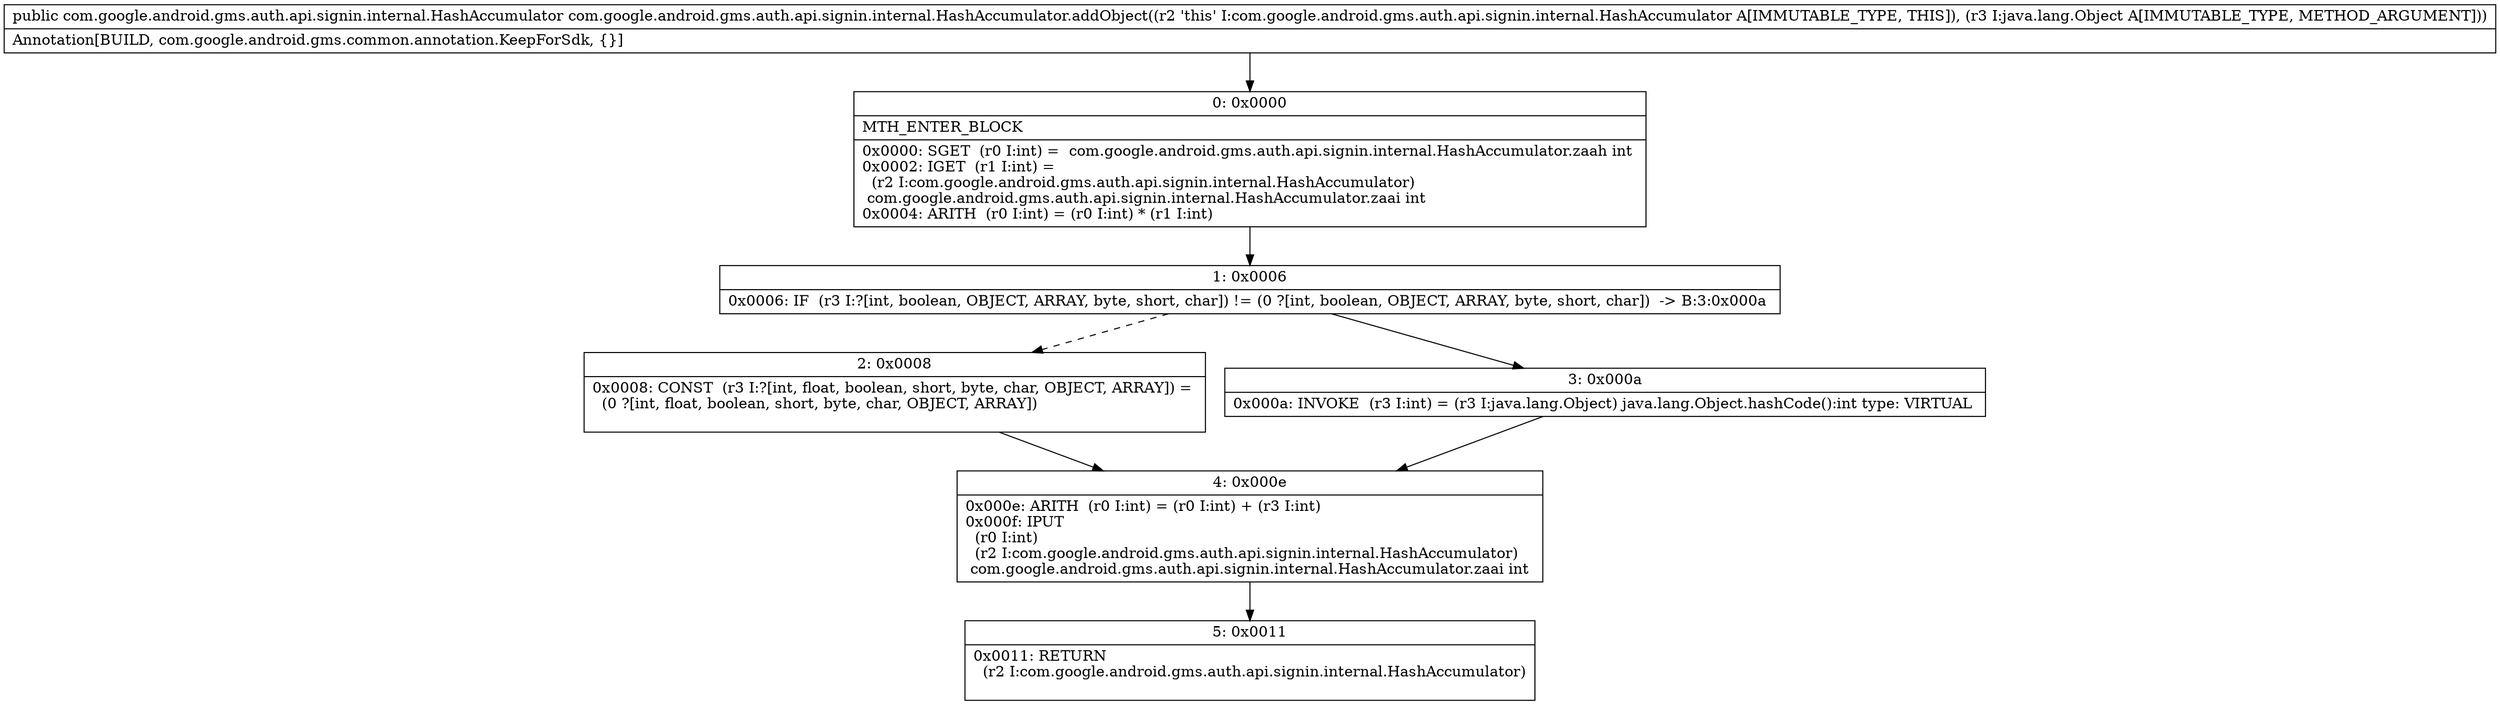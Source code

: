 digraph "CFG forcom.google.android.gms.auth.api.signin.internal.HashAccumulator.addObject(Ljava\/lang\/Object;)Lcom\/google\/android\/gms\/auth\/api\/signin\/internal\/HashAccumulator;" {
Node_0 [shape=record,label="{0\:\ 0x0000|MTH_ENTER_BLOCK\l|0x0000: SGET  (r0 I:int) =  com.google.android.gms.auth.api.signin.internal.HashAccumulator.zaah int \l0x0002: IGET  (r1 I:int) = \l  (r2 I:com.google.android.gms.auth.api.signin.internal.HashAccumulator)\l com.google.android.gms.auth.api.signin.internal.HashAccumulator.zaai int \l0x0004: ARITH  (r0 I:int) = (r0 I:int) * (r1 I:int) \l}"];
Node_1 [shape=record,label="{1\:\ 0x0006|0x0006: IF  (r3 I:?[int, boolean, OBJECT, ARRAY, byte, short, char]) != (0 ?[int, boolean, OBJECT, ARRAY, byte, short, char])  \-\> B:3:0x000a \l}"];
Node_2 [shape=record,label="{2\:\ 0x0008|0x0008: CONST  (r3 I:?[int, float, boolean, short, byte, char, OBJECT, ARRAY]) = \l  (0 ?[int, float, boolean, short, byte, char, OBJECT, ARRAY])\l \l}"];
Node_3 [shape=record,label="{3\:\ 0x000a|0x000a: INVOKE  (r3 I:int) = (r3 I:java.lang.Object) java.lang.Object.hashCode():int type: VIRTUAL \l}"];
Node_4 [shape=record,label="{4\:\ 0x000e|0x000e: ARITH  (r0 I:int) = (r0 I:int) + (r3 I:int) \l0x000f: IPUT  \l  (r0 I:int)\l  (r2 I:com.google.android.gms.auth.api.signin.internal.HashAccumulator)\l com.google.android.gms.auth.api.signin.internal.HashAccumulator.zaai int \l}"];
Node_5 [shape=record,label="{5\:\ 0x0011|0x0011: RETURN  \l  (r2 I:com.google.android.gms.auth.api.signin.internal.HashAccumulator)\l \l}"];
MethodNode[shape=record,label="{public com.google.android.gms.auth.api.signin.internal.HashAccumulator com.google.android.gms.auth.api.signin.internal.HashAccumulator.addObject((r2 'this' I:com.google.android.gms.auth.api.signin.internal.HashAccumulator A[IMMUTABLE_TYPE, THIS]), (r3 I:java.lang.Object A[IMMUTABLE_TYPE, METHOD_ARGUMENT]))  | Annotation[BUILD, com.google.android.gms.common.annotation.KeepForSdk, \{\}]\l}"];
MethodNode -> Node_0;
Node_0 -> Node_1;
Node_1 -> Node_2[style=dashed];
Node_1 -> Node_3;
Node_2 -> Node_4;
Node_3 -> Node_4;
Node_4 -> Node_5;
}

